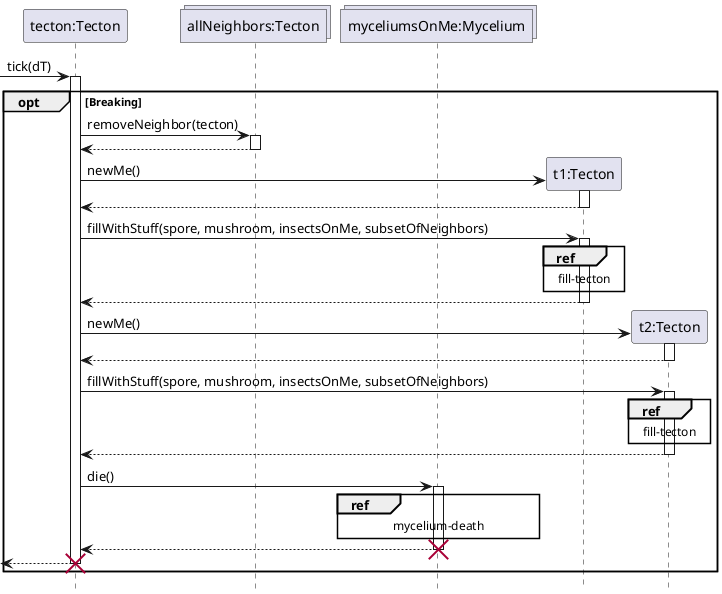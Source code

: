 @startuml Tecton/tecton-break-seq
hide footbox

participant "tecton:Tecton" as Dying
collections "allNeighbors:Tecton" as allNeighbors
collections "myceliumsOnMe:Mycelium" as target

-> Dying : tick(dT)
activate Dying
opt Breaking

Dying -> allNeighbors : removeNeighbor(tecton)
activate allNeighbors
return

create "t1:Tecton" as New1
Dying -> New1 : newMe()
activate New1
return
Dying -> New1 : fillWithStuff(spore, mushroom, insectsOnMe, subsetOfNeighbors)
activate New1
ref over New1
    fill-tecton
end ref
return

create "t2:Tecton" as New2
'Newme helyett mi'
Dying -> New2 : newMe()
activate New2
return

Dying -> New2 : fillWithStuff(spore, mushroom, insectsOnMe, subsetOfNeighbors)
activate New2
ref over New2
    fill-tecton
end ref
return

Dying -> target : die()
activate target

ref over target
    mycelium-death
end ref

return
destroy target

<-- Dying
destroy Dying
end

@enduml